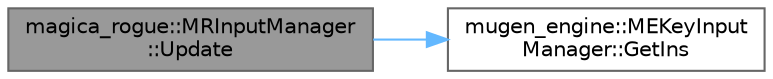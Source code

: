 digraph "magica_rogue::MRInputManager::Update"
{
 // LATEX_PDF_SIZE
  bgcolor="transparent";
  edge [fontname=Helvetica,fontsize=10,labelfontname=Helvetica,labelfontsize=10];
  node [fontname=Helvetica,fontsize=10,shape=box,height=0.2,width=0.4];
  rankdir="LR";
  Node1 [id="Node000001",label="magica_rogue::MRInputManager\l::Update",height=0.2,width=0.4,color="gray40", fillcolor="grey60", style="filled", fontcolor="black",tooltip="入力状況の更新"];
  Node1 -> Node2 [id="edge1_Node000001_Node000002",color="steelblue1",style="solid",tooltip=" "];
  Node2 [id="Node000002",label="mugen_engine::MEKeyInput\lManager::GetIns",height=0.2,width=0.4,color="grey40", fillcolor="white", style="filled",URL="$classmugen__engine_1_1_m_e_key_input_manager.html#a6c1007a54fa84d5a419aca392e950874",tooltip="インスタンスの取得"];
}

